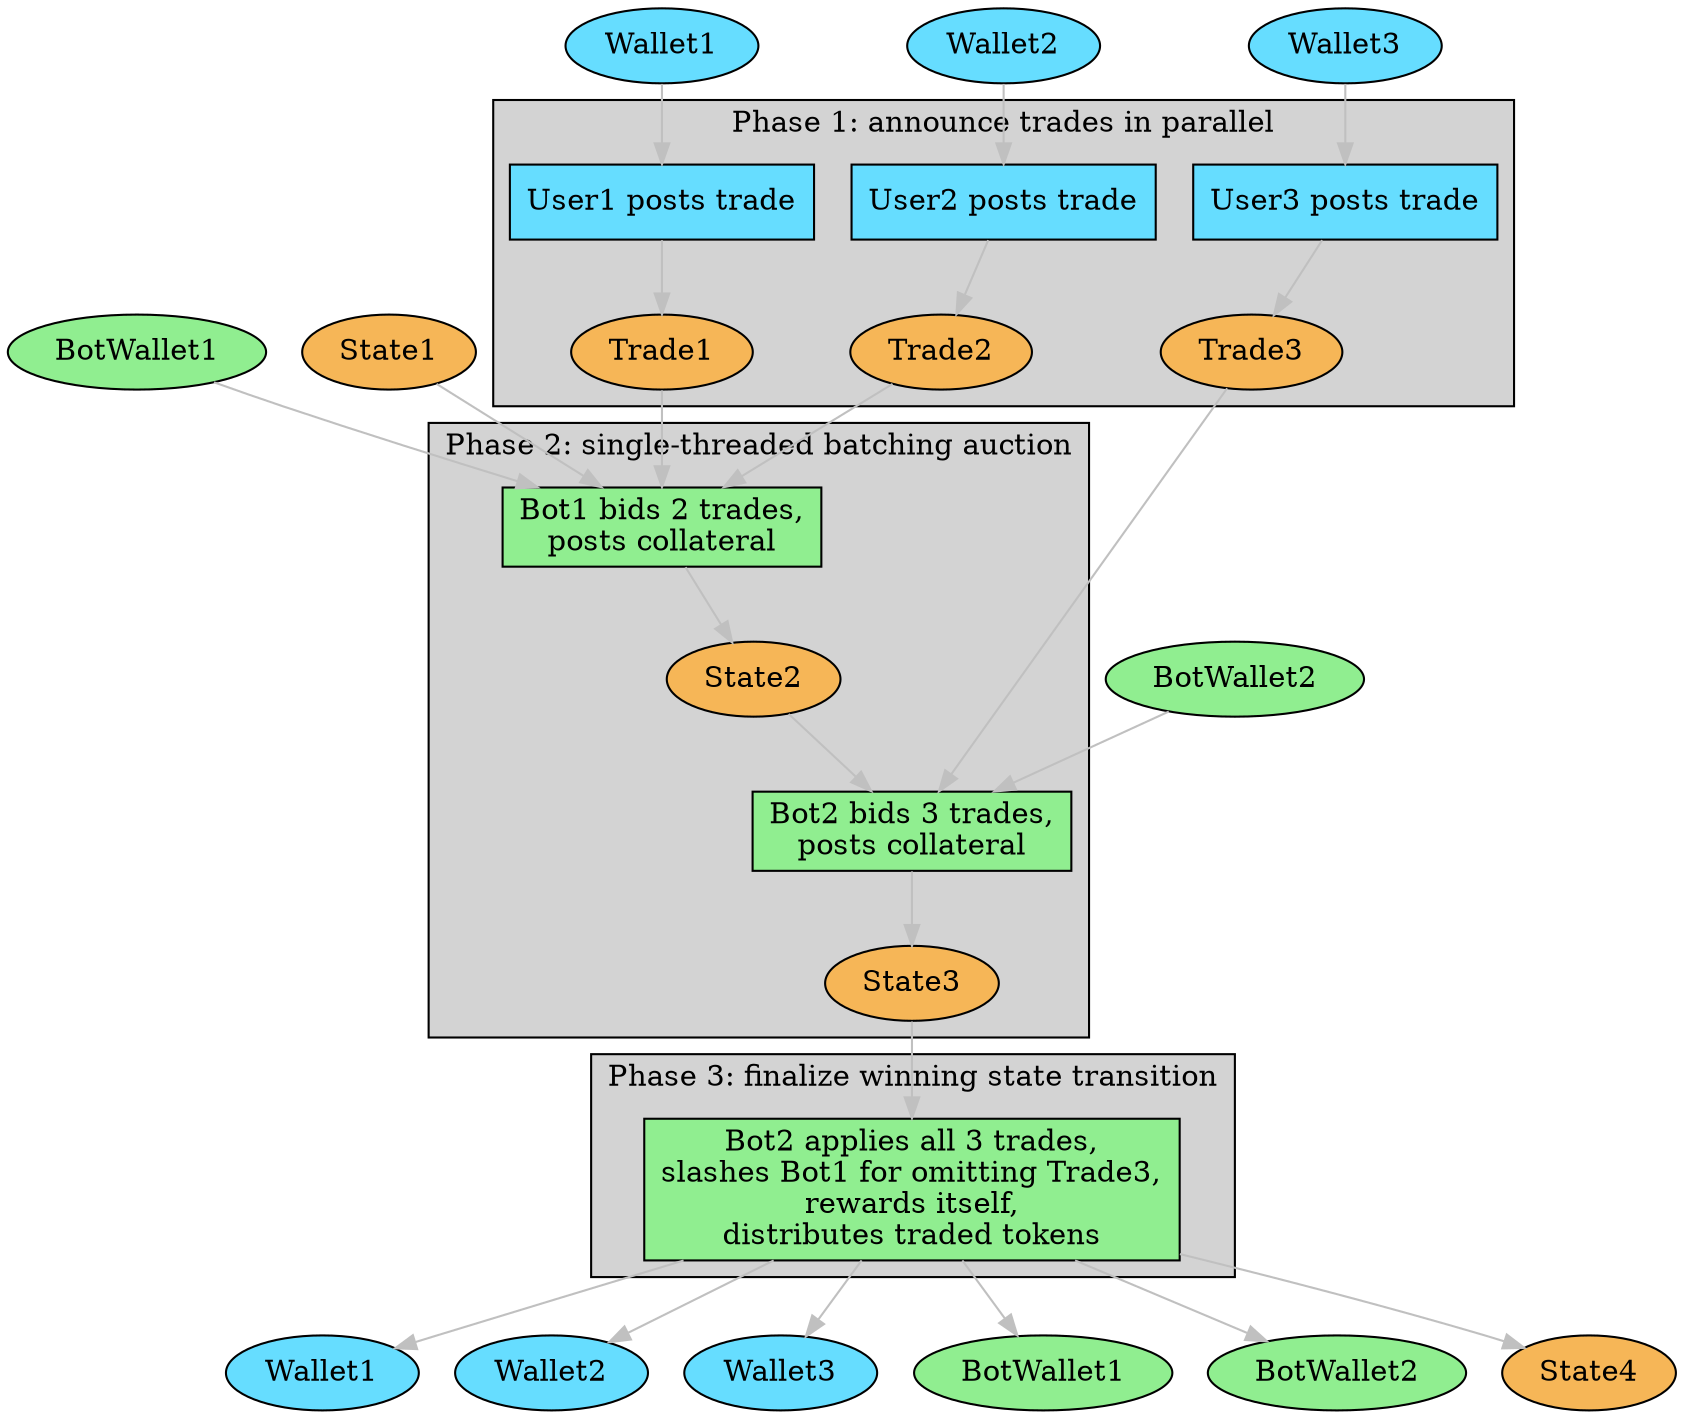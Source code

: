 digraph protocol {
  rankdir=TB
  bgcolor=transparent
  node [style=filled, fillcolor=white]
  edge [color=grey]

  // nodes outside the protocol
  Wallet1 [fillcolor="#66ddff"]
  Wallet2 [fillcolor="#66ddff"]
  Wallet3 [fillcolor="#66ddff"]
  BotWallet1 [fillcolor=lightgreen]
  BotWallet2 [fillcolor=lightgreen]
  Wallet1p [label="Wallet1", fillcolor="#66ddff"]
  Wallet2p [label="Wallet2", fillcolor="#66ddff"]
  Wallet3p [label="Wallet3", fillcolor="#66ddff"]
  BotWallet1p [label="BotWallet1", fillcolor=lightgreen]
  BotWallet2p [label="BotWallet2", fillcolor=lightgreen]
  State1 [fillcolor="#F6B657"]
  State4 [fillcolor="#F6B657"]

  node [shape=rect, fillcolor="#66ddff"]
  UserWallet3 [label="User3 posts trade"]
  UserWallet2 [label="User2 posts trade"]
  UserWallet1 [label="User1 posts trade"]

  node [shape=oval, fillcolor=white]
  Wallet3 -> UserWallet3
  Wallet1 -> UserWallet1
  Wallet2 -> UserWallet2

  subgraph cluster_phase1 {
    bgcolor=lightgrey
    label="Phase 1: announce trades in parallel"
    node [shape=oval]
    Trade1 [fillcolor="#F6B657"]
    Trade2 [fillcolor="#F6B657"]
    Trade3 [fillcolor="#F6B657"]

    UserWallet3 -> Trade3
    UserWallet1 -> Trade1
    UserWallet2 -> Trade2
  }
  
  subgraph cluster_phase2 {
    bgcolor=lightgrey
    label="Phase 2: single-threaded batching auction"
    Batch1 [label="Bot1 bids 2 trades,\nposts collateral", shape=rect, fillcolor=lightgreen]
    Batch2 [label="Bot2 bids 3 trades,\nposts collateral", shape=rect, fillcolor=lightgreen]
    State2 [fillcolor="#F6B657"]
    State3 [fillcolor="#F6B657"]
  }

  subgraph cluster_phase3 {
    bgcolor=lightgrey
    label="Phase 3: finalize winning state transition"
    Finalize [shape=rect, fillcolor=lightgreen, label="Bot2 applies all 3 trades,\nslashes Bot1 for omitting Trade3,\nrewards itself,\ndistributes traded tokens"]
  }

  State2
  State3

  State1 -> Batch1 -> State2
  Trade1 -> Batch1
  Trade2 -> Batch1
  BotWallet1 -> Batch1
  
  BotWallet2 -> Batch2
  Trade3 -> Batch2
  
  State2 -> Batch2 -> State3

  State3 -> Finalize
  Finalize -> Wallet1p
  Finalize -> Wallet2p
  Finalize -> Wallet3p
  Finalize -> BotWallet1p
  Finalize -> BotWallet2p
  Finalize -> State4
}
